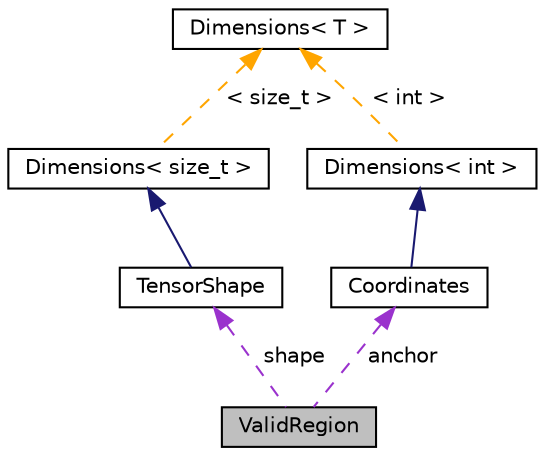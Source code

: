 digraph "ValidRegion"
{
 // LATEX_PDF_SIZE
  edge [fontname="Helvetica",fontsize="10",labelfontname="Helvetica",labelfontsize="10"];
  node [fontname="Helvetica",fontsize="10",shape=record];
  Node1 [label="ValidRegion",height=0.2,width=0.4,color="black", fillcolor="grey75", style="filled", fontcolor="black",tooltip="Container for valid region of a window."];
  Node2 -> Node1 [dir="back",color="darkorchid3",fontsize="10",style="dashed",label=" shape" ,fontname="Helvetica"];
  Node2 [label="TensorShape",height=0.2,width=0.4,color="black", fillcolor="white", style="filled",URL="$classarm__compute_1_1_tensor_shape.xhtml",tooltip="Shape of a tensor."];
  Node3 -> Node2 [dir="back",color="midnightblue",fontsize="10",style="solid",fontname="Helvetica"];
  Node3 [label="Dimensions\< size_t \>",height=0.2,width=0.4,color="black", fillcolor="white", style="filled",URL="$classarm__compute_1_1_dimensions.xhtml",tooltip=" "];
  Node4 -> Node3 [dir="back",color="orange",fontsize="10",style="dashed",label=" \< size_t \>" ,fontname="Helvetica"];
  Node4 [label="Dimensions\< T \>",height=0.2,width=0.4,color="black", fillcolor="white", style="filled",URL="$classarm__compute_1_1_dimensions.xhtml",tooltip="Dimensions with dimensionality."];
  Node5 -> Node1 [dir="back",color="darkorchid3",fontsize="10",style="dashed",label=" anchor" ,fontname="Helvetica"];
  Node5 [label="Coordinates",height=0.2,width=0.4,color="black", fillcolor="white", style="filled",URL="$classarm__compute_1_1_coordinates.xhtml",tooltip="Coordinates of an item."];
  Node6 -> Node5 [dir="back",color="midnightblue",fontsize="10",style="solid",fontname="Helvetica"];
  Node6 [label="Dimensions\< int \>",height=0.2,width=0.4,color="black", fillcolor="white", style="filled",URL="$classarm__compute_1_1_dimensions.xhtml",tooltip=" "];
  Node4 -> Node6 [dir="back",color="orange",fontsize="10",style="dashed",label=" \< int \>" ,fontname="Helvetica"];
}
